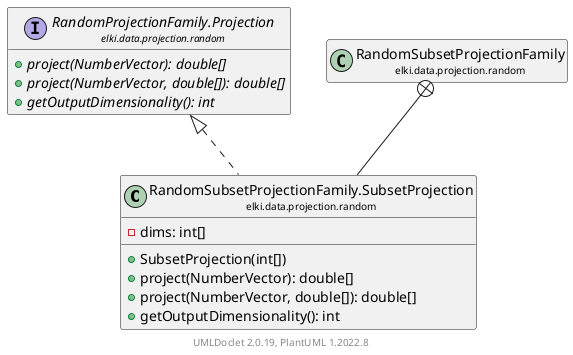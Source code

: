 @startuml
    remove .*\.(Instance|Par|Parameterizer|Factory)$
    set namespaceSeparator none
    hide empty fields
    hide empty methods

    class "<size:14>RandomSubsetProjectionFamily.SubsetProjection\n<size:10>elki.data.projection.random" as elki.data.projection.random.RandomSubsetProjectionFamily.SubsetProjection [[RandomSubsetProjectionFamily.SubsetProjection.html]] {
        -dims: int[]
        +SubsetProjection(int[])
        +project(NumberVector): double[]
        +project(NumberVector, double[]): double[]
        +getOutputDimensionality(): int
    }

    interface "<size:14>RandomProjectionFamily.Projection\n<size:10>elki.data.projection.random" as elki.data.projection.random.RandomProjectionFamily.Projection [[RandomProjectionFamily.Projection.html]] {
        {abstract} +project(NumberVector): double[]
        {abstract} +project(NumberVector, double[]): double[]
        {abstract} +getOutputDimensionality(): int
    }
    class "<size:14>RandomSubsetProjectionFamily\n<size:10>elki.data.projection.random" as elki.data.projection.random.RandomSubsetProjectionFamily [[RandomSubsetProjectionFamily.html]]

    elki.data.projection.random.RandomProjectionFamily.Projection <|.. elki.data.projection.random.RandomSubsetProjectionFamily.SubsetProjection
    elki.data.projection.random.RandomSubsetProjectionFamily +-- elki.data.projection.random.RandomSubsetProjectionFamily.SubsetProjection

    center footer UMLDoclet 2.0.19, PlantUML 1.2022.8
@enduml
